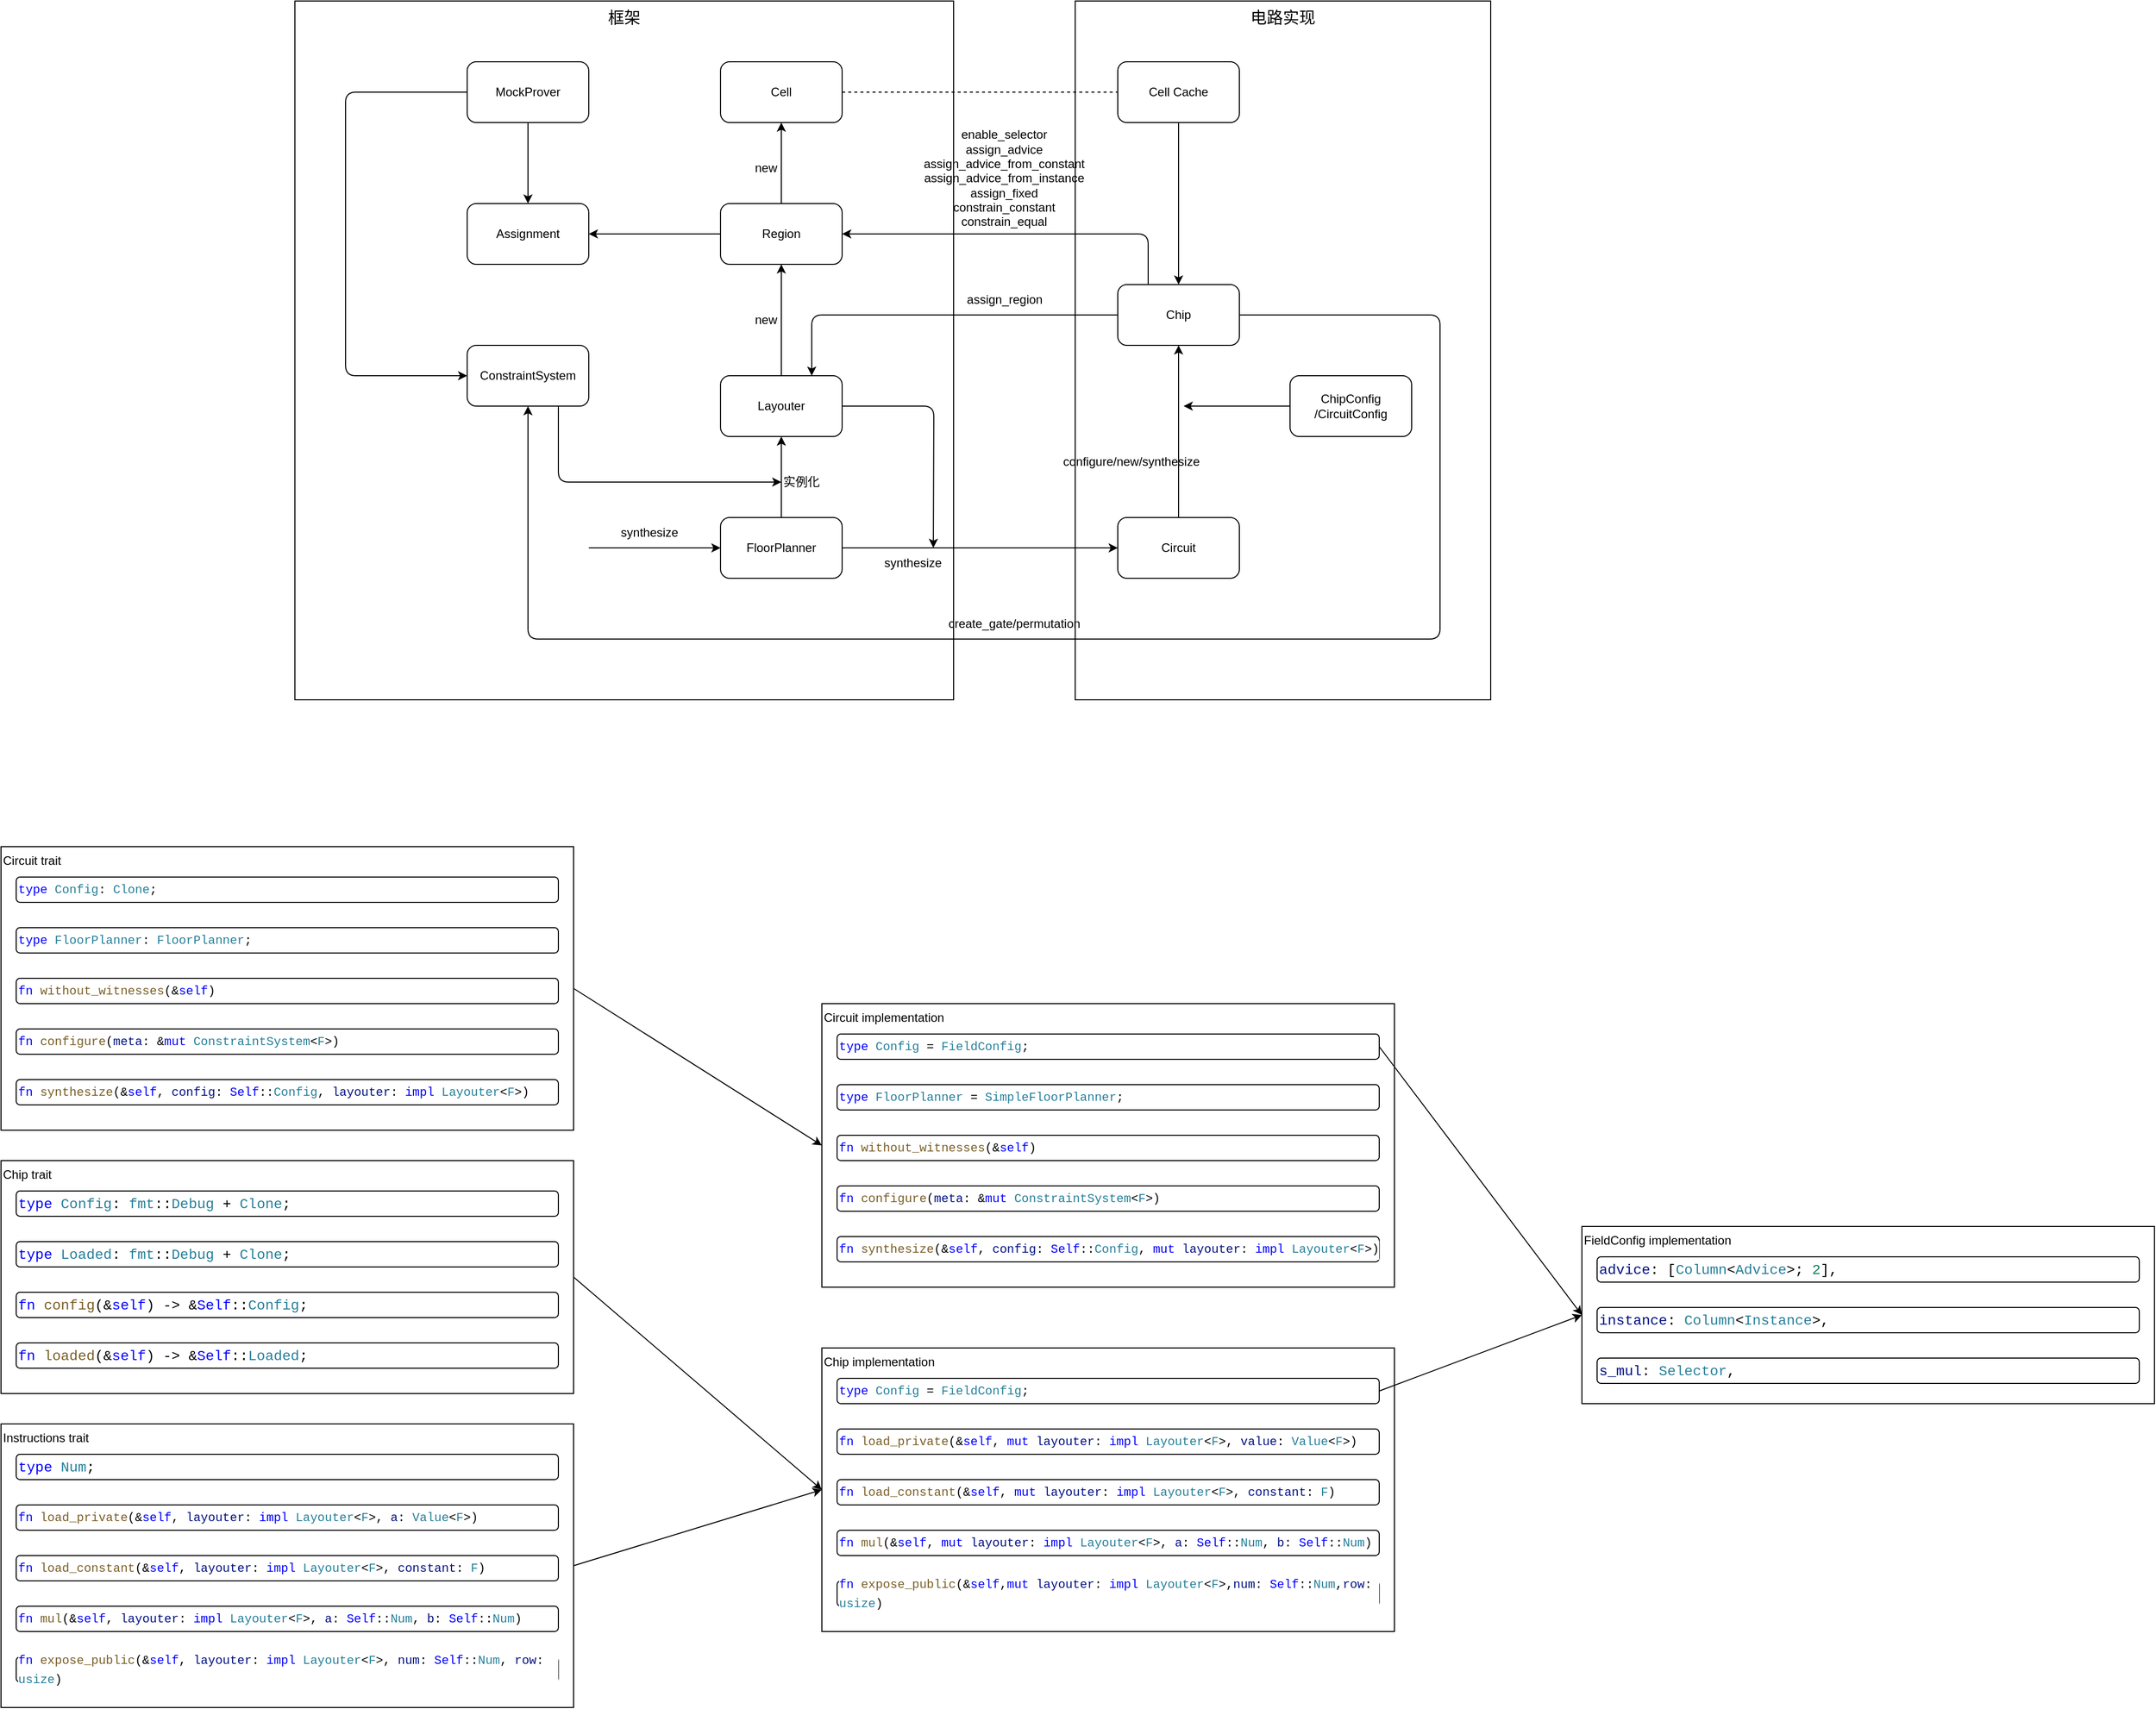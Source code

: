 <mxfile>
    <diagram id="MIAt3X2V9-VPT6RAUHI4" name="Page-1">
        <mxGraphModel dx="1929" dy="351" grid="1" gridSize="10" guides="1" tooltips="1" connect="1" arrows="1" fold="1" page="1" pageScale="1" pageWidth="850" pageHeight="1100" math="0" shadow="0">
            <root>
                <mxCell id="0"/>
                <mxCell id="1" parent="0"/>
                <mxCell id="58" value="&lt;font style=&quot;font-size: 16px;&quot;&gt;电路实现&lt;/font&gt;" style="rounded=0;whiteSpace=wrap;html=1;verticalAlign=top;" parent="1" vertex="1">
                    <mxGeometry x="590" y="205" width="410" height="690" as="geometry"/>
                </mxCell>
                <mxCell id="57" value="&lt;font style=&quot;font-size: 16px;&quot;&gt;框架&lt;/font&gt;" style="rounded=0;whiteSpace=wrap;html=1;verticalAlign=top;" parent="1" vertex="1">
                    <mxGeometry x="-180" y="205" width="650" height="690" as="geometry"/>
                </mxCell>
                <mxCell id="17" value="" style="edgeStyle=none;html=1;" parent="1" source="15" target="16" edge="1">
                    <mxGeometry relative="1" as="geometry"/>
                </mxCell>
                <mxCell id="19" value="" style="edgeStyle=orthogonalEdgeStyle;html=1;entryX=0;entryY=0.5;entryDx=0;entryDy=0;" parent="1" source="15" target="18" edge="1">
                    <mxGeometry relative="1" as="geometry">
                        <Array as="points">
                            <mxPoint x="-130" y="295"/>
                            <mxPoint x="-130" y="575"/>
                        </Array>
                    </mxGeometry>
                </mxCell>
                <mxCell id="15" value="MockProver" style="rounded=1;whiteSpace=wrap;html=1;" parent="1" vertex="1">
                    <mxGeometry x="-10" y="265" width="120" height="60" as="geometry"/>
                </mxCell>
                <mxCell id="21" value="" style="html=1;exitX=0;exitY=0.5;exitDx=0;exitDy=0;entryX=1;entryY=0.5;entryDx=0;entryDy=0;" parent="1" source="20" target="16" edge="1">
                    <mxGeometry relative="1" as="geometry">
                        <mxPoint x="290" y="285" as="targetPoint"/>
                    </mxGeometry>
                </mxCell>
                <mxCell id="16" value="Assignment" style="whiteSpace=wrap;html=1;rounded=1;" parent="1" vertex="1">
                    <mxGeometry x="-10" y="405" width="120" height="60" as="geometry"/>
                </mxCell>
                <mxCell id="47" value="" style="edgeStyle=orthogonalEdgeStyle;html=1;entryX=0;entryY=0.5;entryDx=0;entryDy=0;exitX=0.75;exitY=1;exitDx=0;exitDy=0;" parent="1" source="18" target="45" edge="1">
                    <mxGeometry relative="1" as="geometry">
                        <Array as="points">
                            <mxPoint x="80" y="680"/>
                        </Array>
                    </mxGeometry>
                </mxCell>
                <mxCell id="18" value="ConstraintSystem" style="whiteSpace=wrap;html=1;rounded=1;" parent="1" vertex="1">
                    <mxGeometry x="-10" y="545" width="120" height="60" as="geometry"/>
                </mxCell>
                <mxCell id="29" value="" style="edgeStyle=none;html=1;" parent="1" source="20" target="28" edge="1">
                    <mxGeometry relative="1" as="geometry"/>
                </mxCell>
                <mxCell id="20" value="Region" style="whiteSpace=wrap;html=1;rounded=1;" parent="1" vertex="1">
                    <mxGeometry x="240" y="405" width="120" height="60" as="geometry"/>
                </mxCell>
                <mxCell id="24" value="" style="edgeStyle=none;html=1;" parent="1" source="22" target="23" edge="1">
                    <mxGeometry relative="1" as="geometry"/>
                </mxCell>
                <mxCell id="42" value="" style="edgeStyle=orthogonalEdgeStyle;html=1;" parent="1" source="22" target="34" edge="1">
                    <mxGeometry relative="1" as="geometry"/>
                </mxCell>
                <mxCell id="22" value="FloorPlanner" style="whiteSpace=wrap;html=1;rounded=1;" parent="1" vertex="1">
                    <mxGeometry x="240" y="715" width="120" height="60" as="geometry"/>
                </mxCell>
                <mxCell id="26" value="" style="edgeStyle=none;html=1;" parent="1" source="23" target="20" edge="1">
                    <mxGeometry relative="1" as="geometry"/>
                </mxCell>
                <mxCell id="51" value="" style="edgeStyle=orthogonalEdgeStyle;html=1;startArrow=none;startFill=0;endArrow=classic;endFill=1;" parent="1" source="23" edge="1">
                    <mxGeometry relative="1" as="geometry">
                        <mxPoint x="450" y="745" as="targetPoint"/>
                    </mxGeometry>
                </mxCell>
                <mxCell id="23" value="Layouter" style="whiteSpace=wrap;html=1;rounded=1;" parent="1" vertex="1">
                    <mxGeometry x="240" y="575" width="120" height="60" as="geometry"/>
                </mxCell>
                <mxCell id="31" value="" style="edgeStyle=none;html=1;startArrow=none;startFill=0;endArrow=none;endFill=0;dashed=1;" parent="1" source="28" target="30" edge="1">
                    <mxGeometry relative="1" as="geometry"/>
                </mxCell>
                <mxCell id="28" value="Cell" style="whiteSpace=wrap;html=1;rounded=1;" parent="1" vertex="1">
                    <mxGeometry x="240" y="265" width="120" height="60" as="geometry"/>
                </mxCell>
                <mxCell id="33" value="" style="edgeStyle=none;html=1;" parent="1" source="30" target="32" edge="1">
                    <mxGeometry relative="1" as="geometry"/>
                </mxCell>
                <mxCell id="30" value="Cell Cache" style="whiteSpace=wrap;html=1;rounded=1;" parent="1" vertex="1">
                    <mxGeometry x="632" y="265" width="120" height="60" as="geometry"/>
                </mxCell>
                <mxCell id="35" value="" style="edgeStyle=none;html=1;entryX=0.5;entryY=1;entryDx=0;entryDy=0;exitX=0.5;exitY=0;exitDx=0;exitDy=0;" parent="1" source="34" target="32" edge="1">
                    <mxGeometry relative="1" as="geometry">
                        <mxPoint x="822" y="655" as="sourcePoint"/>
                        <mxPoint x="752" y="675" as="targetPoint"/>
                    </mxGeometry>
                </mxCell>
                <mxCell id="53" value="" style="edgeStyle=orthogonalEdgeStyle;html=1;startArrow=none;startFill=0;endArrow=classic;endFill=1;entryX=1;entryY=0.5;entryDx=0;entryDy=0;exitX=0.25;exitY=0;exitDx=0;exitDy=0;" parent="1" source="32" target="20" edge="1">
                    <mxGeometry relative="1" as="geometry"/>
                </mxCell>
                <mxCell id="60" value="" style="edgeStyle=orthogonalEdgeStyle;html=1;fontSize=16;startArrow=none;startFill=0;endArrow=classic;endFill=1;entryX=0.5;entryY=1;entryDx=0;entryDy=0;" parent="1" source="32" target="18" edge="1">
                    <mxGeometry relative="1" as="geometry">
                        <Array as="points">
                            <mxPoint x="950" y="515"/>
                            <mxPoint x="950" y="835"/>
                            <mxPoint x="50" y="835"/>
                        </Array>
                    </mxGeometry>
                </mxCell>
                <mxCell id="32" value="Chip" style="whiteSpace=wrap;html=1;rounded=1;" parent="1" vertex="1">
                    <mxGeometry x="632" y="485" width="120" height="60" as="geometry"/>
                </mxCell>
                <mxCell id="34" value="Circuit" style="whiteSpace=wrap;html=1;rounded=1;" parent="1" vertex="1">
                    <mxGeometry x="632" y="715" width="120" height="60" as="geometry"/>
                </mxCell>
                <mxCell id="38" value="" style="html=1;exitX=0;exitY=0.5;exitDx=0;exitDy=0;" parent="1" source="36" edge="1">
                    <mxGeometry relative="1" as="geometry">
                        <mxPoint x="742" y="915" as="sourcePoint"/>
                        <mxPoint x="697" y="605" as="targetPoint"/>
                    </mxGeometry>
                </mxCell>
                <mxCell id="36" value="ChipConfig&lt;br&gt;/CircuitConfig" style="rounded=1;whiteSpace=wrap;html=1;" parent="1" vertex="1">
                    <mxGeometry x="802" y="575" width="120" height="60" as="geometry"/>
                </mxCell>
                <mxCell id="40" value="" style="edgeStyle=none;html=1;entryX=0;entryY=0.5;entryDx=0;entryDy=0;" parent="1" target="22" edge="1">
                    <mxGeometry relative="1" as="geometry">
                        <mxPoint x="110" y="745" as="sourcePoint"/>
                        <mxPoint x="60" y="685" as="targetPoint"/>
                    </mxGeometry>
                </mxCell>
                <mxCell id="41" value="synthesize" style="text;html=1;strokeColor=none;fillColor=none;align=center;verticalAlign=middle;whiteSpace=wrap;rounded=0;" parent="1" vertex="1">
                    <mxGeometry x="140" y="715" width="60" height="30" as="geometry"/>
                </mxCell>
                <mxCell id="44" value="synthesize" style="text;html=1;strokeColor=none;fillColor=none;align=center;verticalAlign=middle;whiteSpace=wrap;rounded=0;" parent="1" vertex="1">
                    <mxGeometry x="400" y="745" width="60" height="30" as="geometry"/>
                </mxCell>
                <mxCell id="45" value="实例化" style="text;html=1;strokeColor=none;fillColor=none;align=center;verticalAlign=middle;whiteSpace=wrap;rounded=0;" parent="1" vertex="1">
                    <mxGeometry x="300" y="665" width="40" height="30" as="geometry"/>
                </mxCell>
                <mxCell id="46" value="new" style="text;html=1;strokeColor=none;fillColor=none;align=center;verticalAlign=middle;whiteSpace=wrap;rounded=0;" parent="1" vertex="1">
                    <mxGeometry x="270" y="505" width="30" height="30" as="geometry"/>
                </mxCell>
                <mxCell id="48" value="new" style="text;html=1;strokeColor=none;fillColor=none;align=center;verticalAlign=middle;whiteSpace=wrap;rounded=0;" parent="1" vertex="1">
                    <mxGeometry x="270" y="355" width="30" height="30" as="geometry"/>
                </mxCell>
                <mxCell id="49" value="configure/new/synthesize" style="text;html=1;strokeColor=none;fillColor=none;align=center;verticalAlign=middle;whiteSpace=wrap;rounded=0;" parent="1" vertex="1">
                    <mxGeometry x="598" y="645" width="95" height="30" as="geometry"/>
                </mxCell>
                <mxCell id="54" value="" style="edgeStyle=orthogonalEdgeStyle;html=1;startArrow=none;startFill=0;endArrow=classic;endFill=1;entryX=0.75;entryY=0;entryDx=0;entryDy=0;exitX=0;exitY=0.5;exitDx=0;exitDy=0;" parent="1" source="32" target="23" edge="1">
                    <mxGeometry relative="1" as="geometry">
                        <mxPoint x="500" y="515" as="sourcePoint"/>
                        <mxPoint x="370" y="445" as="targetPoint"/>
                    </mxGeometry>
                </mxCell>
                <mxCell id="55" value="assign_region" style="text;html=1;strokeColor=none;fillColor=none;align=center;verticalAlign=middle;whiteSpace=wrap;rounded=0;" parent="1" vertex="1">
                    <mxGeometry x="473" y="485" width="95" height="30" as="geometry"/>
                </mxCell>
                <mxCell id="56" value="&lt;div&gt;enable_selector&lt;/div&gt;&lt;div&gt;assign_advice&lt;/div&gt;&lt;div&gt;assign_advice_from_constant&lt;/div&gt;&lt;div&gt;assign_advice_from_instance&lt;/div&gt;&lt;div&gt;assign_fixed&lt;/div&gt;&lt;div&gt;constrain_constant&lt;/div&gt;&lt;div&gt;constrain_equal&lt;/div&gt;" style="text;html=1;strokeColor=none;fillColor=none;align=center;verticalAlign=middle;whiteSpace=wrap;rounded=0;" parent="1" vertex="1">
                    <mxGeometry x="435" y="325" width="170" height="110" as="geometry"/>
                </mxCell>
                <mxCell id="61" value="create_gate/permutation" style="text;html=1;strokeColor=none;fillColor=none;align=center;verticalAlign=middle;whiteSpace=wrap;rounded=0;" parent="1" vertex="1">
                    <mxGeometry x="455" y="805" width="150" height="30" as="geometry"/>
                </mxCell>
                <mxCell id="104" style="edgeStyle=none;html=1;exitX=1;exitY=0.5;exitDx=0;exitDy=0;entryX=0;entryY=0.5;entryDx=0;entryDy=0;fontSize=12;" parent="1" source="62" target="81" edge="1">
                    <mxGeometry relative="1" as="geometry"/>
                </mxCell>
                <mxCell id="62" value="Circuit trait" style="rounded=0;whiteSpace=wrap;html=1;verticalAlign=top;align=left;" parent="1" vertex="1">
                    <mxGeometry x="-470" y="1040" width="565" height="280" as="geometry"/>
                </mxCell>
                <mxCell id="64" value="&lt;div style=&quot;color: rgb(204, 204, 204); background-color: rgb(31, 31, 31); font-family: Consolas, &amp;quot;Courier New&amp;quot;, monospace; line-height: 19px; font-size: 12px;&quot;&gt;&lt;div style=&quot;color: rgb(59, 59, 59); background-color: rgb(255, 255, 255); font-size: 12px; line-height: 19px;&quot;&gt;&lt;div style=&quot;line-height: 19px; font-size: 12px;&quot;&gt;&lt;span style=&quot;color: rgb(0, 0, 255); font-size: 12px;&quot;&gt;fn&lt;/span&gt;&lt;span style=&quot;color: rgb(0, 0, 0); font-size: 12px;&quot;&gt; &lt;/span&gt;&lt;span style=&quot;color: rgb(121, 94, 38); font-size: 12px;&quot;&gt;synthesize&lt;/span&gt;&lt;span style=&quot;color: rgb(0, 0, 0); font-size: 12px;&quot;&gt;(&amp;amp;&lt;/span&gt;&lt;span style=&quot;color: rgb(0, 0, 255); font-size: 12px;&quot;&gt;self&lt;/span&gt;&lt;span style=&quot;color: rgb(0, 0, 0); font-size: 12px;&quot;&gt;, &lt;/span&gt;&lt;span style=&quot;color: rgb(0, 16, 128); font-size: 12px;&quot;&gt;config&lt;/span&gt;&lt;span style=&quot;color: rgb(0, 0, 0); font-size: 12px;&quot;&gt;: &lt;/span&gt;&lt;span style=&quot;color: rgb(0, 0, 255); font-size: 12px;&quot;&gt;Self&lt;/span&gt;&lt;span style=&quot;color: rgb(0, 0, 0); font-size: 12px;&quot;&gt;::&lt;/span&gt;&lt;span style=&quot;color: rgb(38, 127, 153); font-size: 12px;&quot;&gt;Config&lt;/span&gt;&lt;span style=&quot;color: rgb(0, 0, 0); font-size: 12px;&quot;&gt;, &lt;/span&gt;&lt;span style=&quot;color: rgb(0, 16, 128); font-size: 12px;&quot;&gt;layouter&lt;/span&gt;&lt;span style=&quot;color: rgb(0, 0, 0); font-size: 12px;&quot;&gt;: &lt;/span&gt;&lt;span style=&quot;color: rgb(0, 0, 255); font-size: 12px;&quot;&gt;impl&lt;/span&gt;&lt;span style=&quot;color: rgb(0, 0, 0); font-size: 12px;&quot;&gt; &lt;/span&gt;&lt;span style=&quot;color: rgb(38, 127, 153); font-size: 12px;&quot;&gt;Layouter&lt;/span&gt;&lt;span style=&quot;color: rgb(0, 0, 0); font-size: 12px;&quot;&gt;&amp;lt;&lt;/span&gt;&lt;span style=&quot;color: rgb(38, 127, 153); font-size: 12px;&quot;&gt;F&lt;/span&gt;&lt;span style=&quot;color: rgb(0, 0, 0); font-size: 12px;&quot;&gt;&amp;gt;)&lt;/span&gt;&lt;/div&gt;&lt;/div&gt;&lt;/div&gt;" style="rounded=1;whiteSpace=wrap;html=1;align=left;fontSize=12;" parent="1" vertex="1">
                    <mxGeometry x="-455" y="1270" width="535" height="25" as="geometry"/>
                </mxCell>
                <mxCell id="65" value="&lt;div style=&quot;color: rgb(204, 204, 204); background-color: rgb(31, 31, 31); font-family: Consolas, &amp;quot;Courier New&amp;quot;, monospace; line-height: 19px; font-size: 12px;&quot;&gt;&lt;div style=&quot;font-size: 12px; line-height: 19px;&quot;&gt;&lt;div style=&quot;color: rgb(59, 59, 59); background-color: rgb(255, 255, 255); line-height: 19px; font-size: 12px;&quot;&gt;&lt;span style=&quot;color: rgb(0, 0, 255); font-size: 12px;&quot;&gt;fn&lt;/span&gt;&lt;span style=&quot;color: rgb(0, 0, 0); font-size: 12px;&quot;&gt; &lt;/span&gt;&lt;span style=&quot;color: rgb(121, 94, 38); font-size: 12px;&quot;&gt;configure&lt;/span&gt;&lt;span style=&quot;color: rgb(0, 0, 0); font-size: 12px;&quot;&gt;(&lt;/span&gt;&lt;span style=&quot;color: rgb(0, 16, 128); font-size: 12px;&quot;&gt;meta&lt;/span&gt;&lt;span style=&quot;color: rgb(0, 0, 0); font-size: 12px;&quot;&gt;: &amp;amp;&lt;/span&gt;&lt;span style=&quot;color: rgb(0, 0, 255); font-size: 12px;&quot;&gt;mut&lt;/span&gt;&lt;span style=&quot;color: rgb(0, 0, 0); font-size: 12px;&quot;&gt; &lt;/span&gt;&lt;span style=&quot;color: rgb(38, 127, 153); font-size: 12px;&quot;&gt;ConstraintSystem&lt;/span&gt;&lt;span style=&quot;color: rgb(0, 0, 0); font-size: 12px;&quot;&gt;&amp;lt;&lt;/span&gt;&lt;span style=&quot;color: rgb(38, 127, 153); font-size: 12px;&quot;&gt;F&lt;/span&gt;&lt;span style=&quot;color: rgb(0, 0, 0); font-size: 12px;&quot;&gt;&amp;gt;)&lt;/span&gt;&lt;/div&gt;&lt;/div&gt;&lt;/div&gt;" style="rounded=1;whiteSpace=wrap;html=1;align=left;fontSize=12;" parent="1" vertex="1">
                    <mxGeometry x="-455" y="1220" width="535" height="25" as="geometry"/>
                </mxCell>
                <mxCell id="66" value="&lt;div style=&quot;color: rgb(204, 204, 204); background-color: rgb(31, 31, 31); font-family: Consolas, &amp;quot;Courier New&amp;quot;, monospace; line-height: 19px; font-size: 12px;&quot;&gt;&lt;div style=&quot;font-size: 12px; line-height: 19px;&quot;&gt;&lt;div style=&quot;line-height: 19px; font-size: 12px;&quot;&gt;&lt;div style=&quot;color: rgb(59, 59, 59); background-color: rgb(255, 255, 255); line-height: 19px; font-size: 12px;&quot;&gt;&lt;span style=&quot;color: rgb(0, 0, 255); font-size: 12px;&quot;&gt;fn&lt;/span&gt;&lt;span style=&quot;color: rgb(0, 0, 0); font-size: 12px;&quot;&gt; &lt;/span&gt;&lt;span style=&quot;color: rgb(121, 94, 38); font-size: 12px;&quot;&gt;without_witnesses&lt;/span&gt;&lt;span style=&quot;color: rgb(0, 0, 0); font-size: 12px;&quot;&gt;(&amp;amp;&lt;/span&gt;&lt;span style=&quot;color: rgb(0, 0, 255); font-size: 12px;&quot;&gt;self&lt;/span&gt;&lt;span style=&quot;color: rgb(0, 0, 0); font-size: 12px;&quot;&gt;)&lt;/span&gt;&lt;/div&gt;&lt;/div&gt;&lt;/div&gt;&lt;/div&gt;" style="rounded=1;whiteSpace=wrap;html=1;align=left;fontSize=12;" parent="1" vertex="1">
                    <mxGeometry x="-455" y="1170" width="535" height="25" as="geometry"/>
                </mxCell>
                <mxCell id="67" value="&lt;div style=&quot;color: rgb(59, 59, 59); background-color: rgb(255, 255, 255); font-family: Consolas, &amp;quot;Courier New&amp;quot;, monospace; font-size: 12px; line-height: 19px;&quot;&gt;&lt;span style=&quot;color: rgb(0, 0, 255); font-size: 12px;&quot;&gt;type&lt;/span&gt;&lt;span style=&quot;color: rgb(0, 0, 0); font-size: 12px;&quot;&gt; &lt;/span&gt;&lt;span style=&quot;color: rgb(38, 127, 153); font-size: 12px;&quot;&gt;Config&lt;/span&gt;&lt;span style=&quot;color: rgb(0, 0, 0); font-size: 12px;&quot;&gt;: &lt;/span&gt;&lt;span style=&quot;color: rgb(38, 127, 153); font-size: 12px;&quot;&gt;Clone&lt;/span&gt;&lt;span style=&quot;color: rgb(0, 0, 0); font-size: 12px;&quot;&gt;;&lt;/span&gt;&lt;/div&gt;" style="rounded=1;whiteSpace=wrap;html=1;align=left;fontSize=12;" parent="1" vertex="1">
                    <mxGeometry x="-455" y="1070" width="535" height="25" as="geometry"/>
                </mxCell>
                <mxCell id="68" value="&lt;div style=&quot;color: rgb(59, 59, 59); background-color: rgb(255, 255, 255); font-family: Consolas, &amp;quot;Courier New&amp;quot;, monospace; font-size: 12px; line-height: 19px;&quot;&gt;&lt;span style=&quot;color: rgb(0, 0, 255); font-size: 12px;&quot;&gt;type&lt;/span&gt;&lt;span style=&quot;color: rgb(0, 0, 0); font-size: 12px;&quot;&gt; &lt;/span&gt;&lt;span style=&quot;color: rgb(38, 127, 153); font-size: 12px;&quot;&gt;FloorPlanner&lt;/span&gt;&lt;span style=&quot;color: rgb(0, 0, 0); font-size: 12px;&quot;&gt;: &lt;/span&gt;&lt;span style=&quot;color: rgb(38, 127, 153); font-size: 12px;&quot;&gt;FloorPlanner&lt;/span&gt;&lt;span style=&quot;color: rgb(0, 0, 0); font-size: 12px;&quot;&gt;;&lt;/span&gt;&lt;/div&gt;" style="rounded=1;whiteSpace=wrap;html=1;align=left;fontSize=12;" parent="1" vertex="1">
                    <mxGeometry x="-455" y="1120" width="535" height="25" as="geometry"/>
                </mxCell>
                <mxCell id="103" style="edgeStyle=none;html=1;exitX=1;exitY=0.5;exitDx=0;exitDy=0;entryX=0;entryY=0.5;entryDx=0;entryDy=0;fontSize=12;" parent="1" source="69" target="87" edge="1">
                    <mxGeometry relative="1" as="geometry"/>
                </mxCell>
                <mxCell id="69" value="Chip trait" style="rounded=0;whiteSpace=wrap;html=1;verticalAlign=top;align=left;" parent="1" vertex="1">
                    <mxGeometry x="-470" y="1350" width="565" height="230" as="geometry"/>
                </mxCell>
                <mxCell id="71" value="&lt;div style=&quot;color: rgb(204, 204, 204); background-color: rgb(31, 31, 31); font-family: Consolas, &amp;quot;Courier New&amp;quot;, monospace; line-height: 19px;&quot;&gt;&lt;div style=&quot;font-size: 14px; line-height: 19px;&quot;&gt;&lt;div style=&quot;line-height: 19px;&quot;&gt;&lt;div style=&quot;color: rgb(59, 59, 59); background-color: rgb(255, 255, 255); line-height: 19px;&quot;&gt;&lt;span style=&quot;color: #0000ff;&quot;&gt;fn&lt;/span&gt;&lt;span style=&quot;color: #000000;&quot;&gt; &lt;/span&gt;&lt;span style=&quot;color: #795e26;&quot;&gt;loaded&lt;/span&gt;&lt;span style=&quot;color: #000000;&quot;&gt;(&amp;amp;&lt;/span&gt;&lt;span style=&quot;color: #0000ff;&quot;&gt;self&lt;/span&gt;&lt;span style=&quot;color: #000000;&quot;&gt;) -&amp;gt; &amp;amp;&lt;/span&gt;&lt;span style=&quot;color: #0000ff;&quot;&gt;Self&lt;/span&gt;&lt;span style=&quot;color: #000000;&quot;&gt;::&lt;/span&gt;&lt;span style=&quot;color: #267f99;&quot;&gt;Loaded&lt;/span&gt;&lt;span style=&quot;color: #000000;&quot;&gt;;&lt;/span&gt;&lt;/div&gt;&lt;/div&gt;&lt;/div&gt;&lt;/div&gt;" style="rounded=1;whiteSpace=wrap;html=1;align=left;" parent="1" vertex="1">
                    <mxGeometry x="-455" y="1530" width="535" height="25" as="geometry"/>
                </mxCell>
                <mxCell id="72" value="&lt;div style=&quot;color: rgb(204, 204, 204); background-color: rgb(31, 31, 31); font-family: Consolas, &amp;quot;Courier New&amp;quot;, monospace; line-height: 19px;&quot;&gt;&lt;div style=&quot;font-size: 14px; line-height: 19px;&quot;&gt;&lt;div style=&quot;line-height: 19px;&quot;&gt;&lt;div style=&quot;line-height: 19px;&quot;&gt;&lt;div style=&quot;color: rgb(59, 59, 59); background-color: rgb(255, 255, 255); line-height: 19px;&quot;&gt;&lt;span style=&quot;color: #0000ff;&quot;&gt;fn&lt;/span&gt;&lt;span style=&quot;color: #000000;&quot;&gt; &lt;/span&gt;&lt;span style=&quot;color: #795e26;&quot;&gt;config&lt;/span&gt;&lt;span style=&quot;color: #000000;&quot;&gt;(&amp;amp;&lt;/span&gt;&lt;span style=&quot;color: #0000ff;&quot;&gt;self&lt;/span&gt;&lt;span style=&quot;color: #000000;&quot;&gt;) -&amp;gt; &amp;amp;&lt;/span&gt;&lt;span style=&quot;color: #0000ff;&quot;&gt;Self&lt;/span&gt;&lt;span style=&quot;color: #000000;&quot;&gt;::&lt;/span&gt;&lt;span style=&quot;color: #267f99;&quot;&gt;Config&lt;/span&gt;&lt;span style=&quot;color: #000000;&quot;&gt;;&lt;/span&gt;&lt;/div&gt;&lt;/div&gt;&lt;/div&gt;&lt;/div&gt;&lt;/div&gt;" style="rounded=1;whiteSpace=wrap;html=1;align=left;" parent="1" vertex="1">
                    <mxGeometry x="-455" y="1480" width="535" height="25" as="geometry"/>
                </mxCell>
                <mxCell id="73" value="&lt;div style=&quot;color: rgb(204, 204, 204); background-color: rgb(31, 31, 31); font-family: Consolas, &amp;quot;Courier New&amp;quot;, monospace; line-height: 19px;&quot;&gt;&lt;div style=&quot;font-size: 14px; line-height: 19px;&quot;&gt;&lt;div style=&quot;line-height: 19px;&quot;&gt;&lt;div style=&quot;line-height: 19px;&quot;&gt;&lt;div style=&quot;line-height: 19px;&quot;&gt;&lt;div style=&quot;color: rgb(59, 59, 59); background-color: rgb(255, 255, 255); line-height: 19px;&quot;&gt;&lt;span style=&quot;color: #0000ff;&quot;&gt;type&lt;/span&gt;&lt;span style=&quot;color: #000000;&quot;&gt; &lt;/span&gt;&lt;span style=&quot;color: #267f99;&quot;&gt;Config&lt;/span&gt;&lt;span style=&quot;color: #000000;&quot;&gt;: &lt;/span&gt;&lt;span style=&quot;color: #267f99;&quot;&gt;fmt&lt;/span&gt;&lt;span style=&quot;color: #000000;&quot;&gt;::&lt;/span&gt;&lt;span style=&quot;color: #267f99;&quot;&gt;Debug&lt;/span&gt;&lt;span style=&quot;color: #000000;&quot;&gt; + &lt;/span&gt;&lt;span style=&quot;color: #267f99;&quot;&gt;Clone&lt;/span&gt;&lt;span style=&quot;color: #000000;&quot;&gt;;&lt;/span&gt;&lt;/div&gt;&lt;/div&gt;&lt;/div&gt;&lt;/div&gt;&lt;/div&gt;&lt;/div&gt;" style="rounded=1;whiteSpace=wrap;html=1;align=left;" parent="1" vertex="1">
                    <mxGeometry x="-455" y="1380" width="535" height="25" as="geometry"/>
                </mxCell>
                <mxCell id="74" value="&lt;div style=&quot;color: rgb(204, 204, 204); background-color: rgb(31, 31, 31); font-family: Consolas, &amp;quot;Courier New&amp;quot;, monospace; line-height: 19px;&quot;&gt;&lt;div style=&quot;font-size: 14px; line-height: 19px;&quot;&gt;&lt;div style=&quot;line-height: 19px;&quot;&gt;&lt;div style=&quot;line-height: 19px;&quot;&gt;&lt;div style=&quot;line-height: 19px;&quot;&gt;&lt;div style=&quot;color: rgb(59, 59, 59); background-color: rgb(255, 255, 255); line-height: 19px;&quot;&gt;&lt;span style=&quot;color: #0000ff;&quot;&gt;type&lt;/span&gt;&lt;span style=&quot;color: #000000;&quot;&gt; &lt;/span&gt;&lt;span style=&quot;color: #267f99;&quot;&gt;Loaded&lt;/span&gt;&lt;span style=&quot;color: #000000;&quot;&gt;: &lt;/span&gt;&lt;span style=&quot;color: #267f99;&quot;&gt;fmt&lt;/span&gt;&lt;span style=&quot;color: #000000;&quot;&gt;::&lt;/span&gt;&lt;span style=&quot;color: #267f99;&quot;&gt;Debug&lt;/span&gt;&lt;span style=&quot;color: #000000;&quot;&gt; + &lt;/span&gt;&lt;span style=&quot;color: #267f99;&quot;&gt;Clone&lt;/span&gt;&lt;span style=&quot;color: #000000;&quot;&gt;;&lt;/span&gt;&lt;/div&gt;&lt;/div&gt;&lt;/div&gt;&lt;/div&gt;&lt;/div&gt;&lt;/div&gt;" style="rounded=1;whiteSpace=wrap;html=1;align=left;" parent="1" vertex="1">
                    <mxGeometry x="-455" y="1430" width="535" height="25" as="geometry"/>
                </mxCell>
                <mxCell id="102" style="edgeStyle=none;html=1;exitX=1;exitY=0.5;exitDx=0;exitDy=0;entryX=0;entryY=0.5;entryDx=0;entryDy=0;fontSize=12;" parent="1" source="75" target="87" edge="1">
                    <mxGeometry relative="1" as="geometry"/>
                </mxCell>
                <mxCell id="75" value="Instructions trait" style="rounded=0;whiteSpace=wrap;html=1;verticalAlign=top;align=left;" parent="1" vertex="1">
                    <mxGeometry x="-470" y="1610" width="565" height="280" as="geometry"/>
                </mxCell>
                <mxCell id="76" value="&lt;div style=&quot;color: rgb(204, 204, 204); background-color: rgb(31, 31, 31); font-family: Consolas, &amp;quot;Courier New&amp;quot;, monospace; line-height: 19px; font-size: 12px;&quot;&gt;&lt;div style=&quot;color: rgb(59, 59, 59); background-color: rgb(255, 255, 255); font-size: 12px; line-height: 19px;&quot;&gt;&lt;span style=&quot;color: rgb(0, 0, 255); font-size: 12px;&quot;&gt;fn&lt;/span&gt;&lt;span style=&quot;color: rgb(0, 0, 0); font-size: 12px;&quot;&gt; &lt;/span&gt;&lt;span style=&quot;color: rgb(121, 94, 38); font-size: 12px;&quot;&gt;expose_public&lt;/span&gt;&lt;span style=&quot;color: rgb(0, 0, 0); font-size: 12px;&quot;&gt;(&amp;amp;&lt;/span&gt;&lt;span style=&quot;color: rgb(0, 0, 255); font-size: 12px;&quot;&gt;self&lt;/span&gt;&lt;span style=&quot;color: rgb(0, 0, 0); font-size: 12px;&quot;&gt;, &lt;/span&gt;&lt;span style=&quot;color: rgb(0, 16, 128); font-size: 12px;&quot;&gt;layouter&lt;/span&gt;&lt;span style=&quot;color: rgb(0, 0, 0); font-size: 12px;&quot;&gt;: &lt;/span&gt;&lt;span style=&quot;color: rgb(0, 0, 255); font-size: 12px;&quot;&gt;impl&lt;/span&gt;&lt;span style=&quot;color: rgb(0, 0, 0); font-size: 12px;&quot;&gt; &lt;/span&gt;&lt;span style=&quot;color: rgb(38, 127, 153); font-size: 12px;&quot;&gt;Layouter&lt;/span&gt;&lt;span style=&quot;color: rgb(0, 0, 0); font-size: 12px;&quot;&gt;&amp;lt;&lt;/span&gt;&lt;span style=&quot;color: rgb(38, 127, 153); font-size: 12px;&quot;&gt;F&lt;/span&gt;&lt;span style=&quot;color: rgb(0, 0, 0); font-size: 12px;&quot;&gt;&amp;gt;, &lt;/span&gt;&lt;span style=&quot;color: rgb(0, 16, 128); font-size: 12px;&quot;&gt;num&lt;/span&gt;&lt;span style=&quot;color: rgb(0, 0, 0); font-size: 12px;&quot;&gt;: &lt;/span&gt;&lt;span style=&quot;color: rgb(0, 0, 255); font-size: 12px;&quot;&gt;Self&lt;/span&gt;&lt;span style=&quot;color: rgb(0, 0, 0); font-size: 12px;&quot;&gt;::&lt;/span&gt;&lt;span style=&quot;color: rgb(38, 127, 153); font-size: 12px;&quot;&gt;Num&lt;/span&gt;&lt;span style=&quot;color: rgb(0, 0, 0); font-size: 12px;&quot;&gt;, &lt;/span&gt;&lt;span style=&quot;color: rgb(0, 16, 128); font-size: 12px;&quot;&gt;row&lt;/span&gt;&lt;span style=&quot;color: rgb(0, 0, 0); font-size: 12px;&quot;&gt;: &lt;/span&gt;&lt;span style=&quot;color: rgb(38, 127, 153); font-size: 12px;&quot;&gt;usize&lt;/span&gt;&lt;span style=&quot;color: rgb(0, 0, 0); font-size: 12px;&quot;&gt;)&lt;/span&gt;&lt;/div&gt;&lt;/div&gt;" style="rounded=1;whiteSpace=wrap;html=1;align=left;fontSize=12;" parent="1" vertex="1">
                    <mxGeometry x="-455" y="1840" width="535" height="25" as="geometry"/>
                </mxCell>
                <mxCell id="77" value="&lt;div style=&quot;color: rgb(204, 204, 204); background-color: rgb(31, 31, 31); font-family: Consolas, &amp;quot;Courier New&amp;quot;, monospace; line-height: 19px; font-size: 12px;&quot;&gt;&lt;div style=&quot;font-size: 12px; line-height: 19px;&quot;&gt;&lt;div style=&quot;color: rgb(59, 59, 59); background-color: rgb(255, 255, 255); line-height: 19px; font-size: 12px;&quot;&gt;&lt;span style=&quot;color: rgb(0, 0, 255); font-size: 12px;&quot;&gt;fn&lt;/span&gt;&lt;span style=&quot;color: rgb(0, 0, 0); font-size: 12px;&quot;&gt; &lt;/span&gt;&lt;span style=&quot;color: rgb(121, 94, 38); font-size: 12px;&quot;&gt;mul&lt;/span&gt;&lt;span style=&quot;color: rgb(0, 0, 0); font-size: 12px;&quot;&gt;(&amp;amp;&lt;/span&gt;&lt;span style=&quot;color: rgb(0, 0, 255); font-size: 12px;&quot;&gt;self&lt;/span&gt;&lt;span style=&quot;color: rgb(0, 0, 0); font-size: 12px;&quot;&gt;, &lt;/span&gt;&lt;span style=&quot;color: rgb(0, 16, 128); font-size: 12px;&quot;&gt;layouter&lt;/span&gt;&lt;span style=&quot;color: rgb(0, 0, 0); font-size: 12px;&quot;&gt;: &lt;/span&gt;&lt;span style=&quot;color: rgb(0, 0, 255); font-size: 12px;&quot;&gt;impl&lt;/span&gt;&lt;span style=&quot;color: rgb(0, 0, 0); font-size: 12px;&quot;&gt; &lt;/span&gt;&lt;span style=&quot;color: rgb(38, 127, 153); font-size: 12px;&quot;&gt;Layouter&lt;/span&gt;&lt;span style=&quot;color: rgb(0, 0, 0); font-size: 12px;&quot;&gt;&amp;lt;&lt;/span&gt;&lt;span style=&quot;color: rgb(38, 127, 153); font-size: 12px;&quot;&gt;F&lt;/span&gt;&lt;span style=&quot;color: rgb(0, 0, 0); font-size: 12px;&quot;&gt;&amp;gt;, &lt;/span&gt;&lt;span style=&quot;color: rgb(0, 16, 128); font-size: 12px;&quot;&gt;a&lt;/span&gt;&lt;span style=&quot;color: rgb(0, 0, 0); font-size: 12px;&quot;&gt;: &lt;/span&gt;&lt;span style=&quot;color: rgb(0, 0, 255); font-size: 12px;&quot;&gt;Self&lt;/span&gt;&lt;span style=&quot;color: rgb(0, 0, 0); font-size: 12px;&quot;&gt;::&lt;/span&gt;&lt;span style=&quot;color: rgb(38, 127, 153); font-size: 12px;&quot;&gt;Num&lt;/span&gt;&lt;span style=&quot;color: rgb(0, 0, 0); font-size: 12px;&quot;&gt;, &lt;/span&gt;&lt;span style=&quot;color: rgb(0, 16, 128); font-size: 12px;&quot;&gt;b&lt;/span&gt;&lt;span style=&quot;color: rgb(0, 0, 0); font-size: 12px;&quot;&gt;: &lt;/span&gt;&lt;span style=&quot;color: rgb(0, 0, 255); font-size: 12px;&quot;&gt;Self&lt;/span&gt;&lt;span style=&quot;color: rgb(0, 0, 0); font-size: 12px;&quot;&gt;::&lt;/span&gt;&lt;span style=&quot;color: rgb(38, 127, 153); font-size: 12px;&quot;&gt;Num&lt;/span&gt;&lt;span style=&quot;color: rgb(0, 0, 0); font-size: 12px;&quot;&gt;)&lt;/span&gt;&lt;/div&gt;&lt;/div&gt;&lt;/div&gt;" style="rounded=1;whiteSpace=wrap;html=1;align=left;fontSize=12;" parent="1" vertex="1">
                    <mxGeometry x="-455" y="1790" width="535" height="25" as="geometry"/>
                </mxCell>
                <mxCell id="78" value="&lt;div style=&quot;color: rgb(204, 204, 204); background-color: rgb(31, 31, 31); font-family: Consolas, &amp;quot;Courier New&amp;quot;, monospace; line-height: 19px; font-size: 12px;&quot;&gt;&lt;div style=&quot;font-size: 12px; line-height: 19px;&quot;&gt;&lt;div style=&quot;line-height: 19px; font-size: 12px;&quot;&gt;&lt;div style=&quot;color: rgb(59, 59, 59); background-color: rgb(255, 255, 255); line-height: 19px; font-size: 12px;&quot;&gt;&lt;span style=&quot;color: rgb(0, 0, 255); font-size: 12px;&quot;&gt;fn&lt;/span&gt;&lt;span style=&quot;color: rgb(0, 0, 0); font-size: 12px;&quot;&gt; &lt;/span&gt;&lt;span style=&quot;color: rgb(121, 94, 38); font-size: 12px;&quot;&gt;load_constant&lt;/span&gt;&lt;span style=&quot;color: rgb(0, 0, 0); font-size: 12px;&quot;&gt;(&amp;amp;&lt;/span&gt;&lt;span style=&quot;color: rgb(0, 0, 255); font-size: 12px;&quot;&gt;self&lt;/span&gt;&lt;span style=&quot;color: rgb(0, 0, 0); font-size: 12px;&quot;&gt;, &lt;/span&gt;&lt;span style=&quot;color: rgb(0, 16, 128); font-size: 12px;&quot;&gt;layouter&lt;/span&gt;&lt;span style=&quot;color: rgb(0, 0, 0); font-size: 12px;&quot;&gt;: &lt;/span&gt;&lt;span style=&quot;color: rgb(0, 0, 255); font-size: 12px;&quot;&gt;impl&lt;/span&gt;&lt;span style=&quot;color: rgb(0, 0, 0); font-size: 12px;&quot;&gt; &lt;/span&gt;&lt;span style=&quot;color: rgb(38, 127, 153); font-size: 12px;&quot;&gt;Layouter&lt;/span&gt;&lt;span style=&quot;color: rgb(0, 0, 0); font-size: 12px;&quot;&gt;&amp;lt;&lt;/span&gt;&lt;span style=&quot;color: rgb(38, 127, 153); font-size: 12px;&quot;&gt;F&lt;/span&gt;&lt;span style=&quot;color: rgb(0, 0, 0); font-size: 12px;&quot;&gt;&amp;gt;, &lt;/span&gt;&lt;span style=&quot;color: rgb(0, 16, 128); font-size: 12px;&quot;&gt;constant&lt;/span&gt;&lt;span style=&quot;color: rgb(0, 0, 0); font-size: 12px;&quot;&gt;: &lt;/span&gt;&lt;span style=&quot;color: rgb(38, 127, 153); font-size: 12px;&quot;&gt;F&lt;/span&gt;&lt;span style=&quot;color: rgb(0, 0, 0); font-size: 12px;&quot;&gt;)&lt;/span&gt;&lt;/div&gt;&lt;/div&gt;&lt;/div&gt;&lt;/div&gt;" style="rounded=1;whiteSpace=wrap;html=1;align=left;fontSize=12;" parent="1" vertex="1">
                    <mxGeometry x="-455" y="1740" width="535" height="25" as="geometry"/>
                </mxCell>
                <mxCell id="79" value="&lt;div style=&quot;color: rgb(204, 204, 204); background-color: rgb(31, 31, 31); font-family: Consolas, &amp;quot;Courier New&amp;quot;, monospace; line-height: 19px;&quot;&gt;&lt;div style=&quot;font-size: 14px; line-height: 19px;&quot;&gt;&lt;div style=&quot;line-height: 19px;&quot;&gt;&lt;div style=&quot;line-height: 19px;&quot;&gt;&lt;div style=&quot;line-height: 19px;&quot;&gt;&lt;div style=&quot;color: rgb(59, 59, 59); background-color: rgb(255, 255, 255); line-height: 19px;&quot;&gt;&lt;span style=&quot;color: #0000ff;&quot;&gt;type&lt;/span&gt;&lt;span style=&quot;color: #000000;&quot;&gt; &lt;/span&gt;&lt;span style=&quot;color: #267f99;&quot;&gt;Num&lt;/span&gt;&lt;span style=&quot;color: #000000;&quot;&gt;;&lt;/span&gt;&lt;/div&gt;&lt;/div&gt;&lt;/div&gt;&lt;/div&gt;&lt;/div&gt;&lt;/div&gt;" style="rounded=1;whiteSpace=wrap;html=1;align=left;" parent="1" vertex="1">
                    <mxGeometry x="-455" y="1640" width="535" height="25" as="geometry"/>
                </mxCell>
                <mxCell id="80" value="&lt;div style=&quot;color: rgb(204, 204, 204); background-color: rgb(31, 31, 31); font-family: Consolas, &amp;quot;Courier New&amp;quot;, monospace; line-height: 19px; font-size: 12px;&quot;&gt;&lt;div style=&quot;font-size: 12px; line-height: 19px;&quot;&gt;&lt;div style=&quot;line-height: 19px; font-size: 12px;&quot;&gt;&lt;div style=&quot;line-height: 19px; font-size: 12px;&quot;&gt;&lt;div style=&quot;color: rgb(59, 59, 59); background-color: rgb(255, 255, 255); line-height: 19px; font-size: 12px;&quot;&gt;&lt;span style=&quot;color: rgb(0, 0, 255); font-size: 12px;&quot;&gt;fn&lt;/span&gt;&lt;span style=&quot;color: rgb(0, 0, 0); font-size: 12px;&quot;&gt; &lt;/span&gt;&lt;span style=&quot;color: rgb(121, 94, 38); font-size: 12px;&quot;&gt;load_private&lt;/span&gt;&lt;span style=&quot;color: rgb(0, 0, 0); font-size: 12px;&quot;&gt;(&amp;amp;&lt;/span&gt;&lt;span style=&quot;color: rgb(0, 0, 255); font-size: 12px;&quot;&gt;self&lt;/span&gt;&lt;span style=&quot;color: rgb(0, 0, 0); font-size: 12px;&quot;&gt;, &lt;/span&gt;&lt;span style=&quot;color: rgb(0, 16, 128); font-size: 12px;&quot;&gt;layouter&lt;/span&gt;&lt;span style=&quot;color: rgb(0, 0, 0); font-size: 12px;&quot;&gt;: &lt;/span&gt;&lt;span style=&quot;color: rgb(0, 0, 255); font-size: 12px;&quot;&gt;impl&lt;/span&gt;&lt;span style=&quot;color: rgb(0, 0, 0); font-size: 12px;&quot;&gt; &lt;/span&gt;&lt;span style=&quot;color: rgb(38, 127, 153); font-size: 12px;&quot;&gt;Layouter&lt;/span&gt;&lt;span style=&quot;color: rgb(0, 0, 0); font-size: 12px;&quot;&gt;&amp;lt;&lt;/span&gt;&lt;span style=&quot;color: rgb(38, 127, 153); font-size: 12px;&quot;&gt;F&lt;/span&gt;&lt;span style=&quot;color: rgb(0, 0, 0); font-size: 12px;&quot;&gt;&amp;gt;, &lt;/span&gt;&lt;span style=&quot;color: rgb(0, 16, 128); font-size: 12px;&quot;&gt;a&lt;/span&gt;&lt;span style=&quot;color: rgb(0, 0, 0); font-size: 12px;&quot;&gt;: &lt;/span&gt;&lt;span style=&quot;color: rgb(38, 127, 153); font-size: 12px;&quot;&gt;Value&lt;/span&gt;&lt;span style=&quot;color: rgb(0, 0, 0); font-size: 12px;&quot;&gt;&amp;lt;&lt;/span&gt;&lt;span style=&quot;color: rgb(38, 127, 153); font-size: 12px;&quot;&gt;F&lt;/span&gt;&lt;span style=&quot;color: rgb(0, 0, 0); font-size: 12px;&quot;&gt;&amp;gt;)&lt;/span&gt;&lt;/div&gt;&lt;/div&gt;&lt;/div&gt;&lt;/div&gt;&lt;/div&gt;" style="rounded=1;whiteSpace=wrap;html=1;align=left;fontSize=12;" parent="1" vertex="1">
                    <mxGeometry x="-455" y="1690" width="535" height="25" as="geometry"/>
                </mxCell>
                <mxCell id="81" value="Circuit implementation" style="rounded=0;whiteSpace=wrap;html=1;verticalAlign=top;align=left;" parent="1" vertex="1">
                    <mxGeometry x="340" y="1195" width="565" height="280" as="geometry"/>
                </mxCell>
                <mxCell id="82" value="&lt;div style=&quot;color: rgb(204, 204, 204); background-color: rgb(31, 31, 31); font-family: Consolas, &amp;quot;Courier New&amp;quot;, monospace; line-height: 19px; font-size: 12px;&quot;&gt;&lt;div style=&quot;color: rgb(59, 59, 59); background-color: rgb(255, 255, 255); font-size: 12px; line-height: 19px;&quot;&gt;&lt;div style=&quot;line-height: 19px; font-size: 12px;&quot;&gt;&lt;div style=&quot;font-size: 12px; line-height: 19px;&quot;&gt;&lt;span style=&quot;color: rgb(0, 0, 255); font-size: 12px;&quot;&gt;fn&lt;/span&gt;&lt;span style=&quot;color: rgb(0, 0, 0); font-size: 12px;&quot;&gt; &lt;/span&gt;&lt;span style=&quot;color: rgb(121, 94, 38); font-size: 12px;&quot;&gt;synthesize&lt;/span&gt;&lt;span style=&quot;color: rgb(0, 0, 0); font-size: 12px;&quot;&gt;(&amp;amp;&lt;/span&gt;&lt;span style=&quot;color: rgb(0, 0, 255); font-size: 12px;&quot;&gt;self&lt;/span&gt;&lt;span style=&quot;color: rgb(0, 0, 0); font-size: 12px;&quot;&gt;, &lt;/span&gt;&lt;span style=&quot;color: rgb(0, 16, 128); font-size: 12px;&quot;&gt;config&lt;/span&gt;&lt;span style=&quot;color: rgb(0, 0, 0); font-size: 12px;&quot;&gt;: &lt;/span&gt;&lt;span style=&quot;color: rgb(0, 0, 255); font-size: 12px;&quot;&gt;Self&lt;/span&gt;&lt;span style=&quot;color: rgb(0, 0, 0); font-size: 12px;&quot;&gt;::&lt;/span&gt;&lt;span style=&quot;color: rgb(38, 127, 153); font-size: 12px;&quot;&gt;Config&lt;/span&gt;&lt;span style=&quot;color: rgb(0, 0, 0); font-size: 12px;&quot;&gt;, &lt;/span&gt;&lt;span style=&quot;color: rgb(0, 0, 255); font-size: 12px;&quot;&gt;mut&lt;/span&gt;&lt;span style=&quot;color: rgb(0, 0, 0); font-size: 12px;&quot;&gt; &lt;/span&gt;&lt;span style=&quot;color: rgb(0, 16, 128); font-size: 12px;&quot;&gt;layouter&lt;/span&gt;&lt;span style=&quot;color: rgb(0, 0, 0); font-size: 12px;&quot;&gt;: &lt;/span&gt;&lt;span style=&quot;color: rgb(0, 0, 255); font-size: 12px;&quot;&gt;impl&lt;/span&gt;&lt;span style=&quot;color: rgb(0, 0, 0); font-size: 12px;&quot;&gt; &lt;/span&gt;&lt;span style=&quot;color: rgb(38, 127, 153); font-size: 12px;&quot;&gt;Layouter&lt;/span&gt;&lt;span style=&quot;color: rgb(0, 0, 0); font-size: 12px;&quot;&gt;&amp;lt;&lt;/span&gt;&lt;span style=&quot;color: rgb(38, 127, 153); font-size: 12px;&quot;&gt;F&lt;/span&gt;&lt;span style=&quot;color: rgb(0, 0, 0); font-size: 12px;&quot;&gt;&amp;gt;)&lt;/span&gt;&lt;/div&gt;&lt;/div&gt;&lt;/div&gt;&lt;/div&gt;" style="rounded=1;whiteSpace=wrap;html=1;align=left;fontSize=12;" parent="1" vertex="1">
                    <mxGeometry x="355" y="1425" width="535" height="25" as="geometry"/>
                </mxCell>
                <mxCell id="83" value="&lt;div style=&quot;color: rgb(204, 204, 204); background-color: rgb(31, 31, 31); font-family: Consolas, &amp;quot;Courier New&amp;quot;, monospace; line-height: 19px; font-size: 12px;&quot;&gt;&lt;div style=&quot;font-size: 12px; line-height: 19px;&quot;&gt;&lt;div style=&quot;color: rgb(59, 59, 59); background-color: rgb(255, 255, 255); line-height: 19px; font-size: 12px;&quot;&gt;&lt;div style=&quot;font-size: 12px; line-height: 19px;&quot;&gt;&lt;span style=&quot;color: rgb(0, 0, 255); font-size: 12px;&quot;&gt;fn&lt;/span&gt;&lt;span style=&quot;color: rgb(0, 0, 0); font-size: 12px;&quot;&gt; &lt;/span&gt;&lt;span style=&quot;color: rgb(121, 94, 38); font-size: 12px;&quot;&gt;configure&lt;/span&gt;&lt;span style=&quot;color: rgb(0, 0, 0); font-size: 12px;&quot;&gt;(&lt;/span&gt;&lt;span style=&quot;color: rgb(0, 16, 128); font-size: 12px;&quot;&gt;meta&lt;/span&gt;&lt;span style=&quot;color: rgb(0, 0, 0); font-size: 12px;&quot;&gt;: &amp;amp;&lt;/span&gt;&lt;span style=&quot;color: rgb(0, 0, 255); font-size: 12px;&quot;&gt;mut&lt;/span&gt;&lt;span style=&quot;color: rgb(0, 0, 0); font-size: 12px;&quot;&gt; &lt;/span&gt;&lt;span style=&quot;color: rgb(38, 127, 153); font-size: 12px;&quot;&gt;ConstraintSystem&lt;/span&gt;&lt;span style=&quot;color: rgb(0, 0, 0); font-size: 12px;&quot;&gt;&amp;lt;&lt;/span&gt;&lt;span style=&quot;color: rgb(38, 127, 153); font-size: 12px;&quot;&gt;F&lt;/span&gt;&lt;span style=&quot;color: rgb(0, 0, 0); font-size: 12px;&quot;&gt;&amp;gt;)&lt;/span&gt;&lt;/div&gt;&lt;/div&gt;&lt;/div&gt;&lt;/div&gt;" style="rounded=1;whiteSpace=wrap;html=1;align=left;fontSize=12;" parent="1" vertex="1">
                    <mxGeometry x="355" y="1375" width="535" height="25" as="geometry"/>
                </mxCell>
                <mxCell id="84" value="&lt;div style=&quot;color: rgb(204, 204, 204); background-color: rgb(31, 31, 31); font-family: Consolas, &amp;quot;Courier New&amp;quot;, monospace; line-height: 19px; font-size: 12px;&quot;&gt;&lt;div style=&quot;font-size: 12px; line-height: 19px;&quot;&gt;&lt;div style=&quot;line-height: 19px; font-size: 12px;&quot;&gt;&lt;div style=&quot;color: rgb(59, 59, 59); background-color: rgb(255, 255, 255); line-height: 19px; font-size: 12px;&quot;&gt;&lt;div style=&quot;font-size: 12px; line-height: 19px;&quot;&gt;&lt;span style=&quot;color: rgb(0, 0, 255); font-size: 12px;&quot;&gt;fn&lt;/span&gt;&lt;span style=&quot;color: rgb(0, 0, 0); font-size: 12px;&quot;&gt; &lt;/span&gt;&lt;span style=&quot;color: rgb(121, 94, 38); font-size: 12px;&quot;&gt;without_witnesses&lt;/span&gt;&lt;span style=&quot;color: rgb(0, 0, 0); font-size: 12px;&quot;&gt;(&amp;amp;&lt;/span&gt;&lt;span style=&quot;color: rgb(0, 0, 255); font-size: 12px;&quot;&gt;self&lt;/span&gt;&lt;span style=&quot;color: rgb(0, 0, 0); font-size: 12px;&quot;&gt;)&lt;/span&gt;&lt;/div&gt;&lt;/div&gt;&lt;/div&gt;&lt;/div&gt;&lt;/div&gt;" style="rounded=1;whiteSpace=wrap;html=1;align=left;fontSize=12;" parent="1" vertex="1">
                    <mxGeometry x="355" y="1325" width="535" height="25" as="geometry"/>
                </mxCell>
                <mxCell id="100" style="edgeStyle=none;html=1;exitX=1;exitY=0.5;exitDx=0;exitDy=0;fontSize=12;entryX=0;entryY=0.5;entryDx=0;entryDy=0;" parent="1" source="85" target="93" edge="1">
                    <mxGeometry relative="1" as="geometry">
                        <mxPoint x="1090" y="1500" as="targetPoint"/>
                    </mxGeometry>
                </mxCell>
                <mxCell id="85" value="&lt;div style=&quot;color: rgb(59, 59, 59); background-color: rgb(255, 255, 255); font-family: Consolas, &amp;quot;Courier New&amp;quot;, monospace; font-size: 12px; line-height: 19px;&quot;&gt;&lt;div style=&quot;font-size: 12px; line-height: 19px;&quot;&gt;&lt;span style=&quot;color: rgb(0, 0, 255); font-size: 12px;&quot;&gt;type&lt;/span&gt;&lt;span style=&quot;color: rgb(0, 0, 0); font-size: 12px;&quot;&gt; &lt;/span&gt;&lt;span style=&quot;color: rgb(38, 127, 153); font-size: 12px;&quot;&gt;Config&lt;/span&gt;&lt;span style=&quot;color: rgb(0, 0, 0); font-size: 12px;&quot;&gt; = &lt;/span&gt;&lt;span style=&quot;color: rgb(38, 127, 153); font-size: 12px;&quot;&gt;FieldConfig&lt;/span&gt;&lt;span style=&quot;color: rgb(0, 0, 0); font-size: 12px;&quot;&gt;;&lt;/span&gt;&lt;/div&gt;&lt;/div&gt;" style="rounded=1;whiteSpace=wrap;html=1;align=left;fontSize=12;" parent="1" vertex="1">
                    <mxGeometry x="355" y="1225" width="535" height="25" as="geometry"/>
                </mxCell>
                <mxCell id="86" value="&lt;div style=&quot;color: rgb(59, 59, 59); background-color: rgb(255, 255, 255); font-family: Consolas, &amp;quot;Courier New&amp;quot;, monospace; font-size: 12px; line-height: 19px;&quot;&gt;&lt;div style=&quot;font-size: 12px; line-height: 19px;&quot;&gt;&lt;span style=&quot;color: rgb(0, 0, 255); font-size: 12px;&quot;&gt;type&lt;/span&gt;&lt;span style=&quot;color: rgb(0, 0, 0); font-size: 12px;&quot;&gt; &lt;/span&gt;&lt;span style=&quot;color: rgb(38, 127, 153); font-size: 12px;&quot;&gt;FloorPlanner&lt;/span&gt;&lt;span style=&quot;color: rgb(0, 0, 0); font-size: 12px;&quot;&gt; = &lt;/span&gt;&lt;span style=&quot;color: rgb(38, 127, 153); font-size: 12px;&quot;&gt;SimpleFloorPlanner&lt;/span&gt;&lt;span style=&quot;color: rgb(0, 0, 0); font-size: 12px;&quot;&gt;;&lt;/span&gt;&lt;/div&gt;&lt;/div&gt;" style="rounded=1;whiteSpace=wrap;html=1;align=left;fontSize=12;" parent="1" vertex="1">
                    <mxGeometry x="355" y="1275" width="535" height="25" as="geometry"/>
                </mxCell>
                <mxCell id="87" value="Chip implementation" style="rounded=0;whiteSpace=wrap;html=1;verticalAlign=top;align=left;" parent="1" vertex="1">
                    <mxGeometry x="340" y="1535" width="565" height="280" as="geometry"/>
                </mxCell>
                <mxCell id="88" value="&lt;div style=&quot;color: rgb(204, 204, 204); background-color: rgb(31, 31, 31); font-family: Consolas, &amp;quot;Courier New&amp;quot;, monospace; line-height: 19px; font-size: 12px;&quot;&gt;&lt;div style=&quot;color: rgb(59, 59, 59); background-color: rgb(255, 255, 255); font-size: 12px; line-height: 19px;&quot;&gt;&lt;div style=&quot;line-height: 19px; font-size: 12px;&quot;&gt;&lt;div style=&quot;font-size: 12px; line-height: 19px;&quot;&gt;&lt;span style=&quot;color: rgb(0, 0, 255); font-size: 12px;&quot;&gt;fn&lt;/span&gt;&lt;span style=&quot;color: rgb(0, 0, 0); font-size: 12px;&quot;&gt; &lt;/span&gt;&lt;span style=&quot;color: rgb(121, 94, 38); font-size: 12px;&quot;&gt;expose_public&lt;/span&gt;&lt;span style=&quot;color: rgb(0, 0, 0); font-size: 12px;&quot;&gt;(&amp;amp;&lt;/span&gt;&lt;span style=&quot;color: rgb(0, 0, 255); font-size: 12px;&quot;&gt;self&lt;/span&gt;&lt;span style=&quot;color: rgb(0, 0, 0); font-size: 12px;&quot;&gt;,&lt;/span&gt;&lt;span style=&quot;color: rgb(0, 0, 255); font-size: 12px;&quot;&gt;mut&lt;/span&gt;&lt;span style=&quot;color: rgb(0, 0, 0); font-size: 12px;&quot;&gt; &lt;/span&gt;&lt;span style=&quot;color: rgb(0, 16, 128); font-size: 12px;&quot;&gt;layouter&lt;/span&gt;&lt;span style=&quot;color: rgb(0, 0, 0); font-size: 12px;&quot;&gt;: &lt;/span&gt;&lt;span style=&quot;color: rgb(0, 0, 255); font-size: 12px;&quot;&gt;impl&lt;/span&gt;&lt;span style=&quot;color: rgb(0, 0, 0); font-size: 12px;&quot;&gt; &lt;/span&gt;&lt;span style=&quot;color: rgb(38, 127, 153); font-size: 12px;&quot;&gt;Layouter&lt;/span&gt;&lt;span style=&quot;color: rgb(0, 0, 0); font-size: 12px;&quot;&gt;&amp;lt;&lt;/span&gt;&lt;span style=&quot;color: rgb(38, 127, 153); font-size: 12px;&quot;&gt;F&lt;/span&gt;&lt;span style=&quot;color: rgb(0, 0, 0); font-size: 12px;&quot;&gt;&amp;gt;,&lt;/span&gt;&lt;span style=&quot;color: rgb(0, 16, 128); font-size: 12px;&quot;&gt;num&lt;/span&gt;&lt;span style=&quot;color: rgb(0, 0, 0); font-size: 12px;&quot;&gt;: &lt;/span&gt;&lt;span style=&quot;color: rgb(0, 0, 255); font-size: 12px;&quot;&gt;Self&lt;/span&gt;&lt;span style=&quot;color: rgb(0, 0, 0); font-size: 12px;&quot;&gt;::&lt;/span&gt;&lt;span style=&quot;color: rgb(38, 127, 153); font-size: 12px;&quot;&gt;Num&lt;/span&gt;&lt;span style=&quot;color: rgb(0, 0, 0); font-size: 12px;&quot;&gt;,&lt;/span&gt;&lt;span style=&quot;color: rgb(0, 16, 128); font-size: 12px;&quot;&gt;row&lt;/span&gt;&lt;span style=&quot;color: rgb(0, 0, 0); font-size: 12px;&quot;&gt;: &lt;/span&gt;&lt;span style=&quot;color: rgb(38, 127, 153); font-size: 12px;&quot;&gt;usize&lt;/span&gt;&lt;span style=&quot;color: rgb(0, 0, 0); font-size: 12px;&quot;&gt;)&lt;/span&gt;&lt;/div&gt;&lt;/div&gt;&lt;/div&gt;&lt;/div&gt;" style="rounded=1;whiteSpace=wrap;html=1;align=left;fontSize=12;" parent="1" vertex="1">
                    <mxGeometry x="355" y="1765" width="535" height="25" as="geometry"/>
                </mxCell>
                <mxCell id="89" value="&lt;div style=&quot;color: rgb(204, 204, 204); background-color: rgb(31, 31, 31); font-family: Consolas, &amp;quot;Courier New&amp;quot;, monospace; line-height: 19px; font-size: 12px;&quot;&gt;&lt;div style=&quot;font-size: 12px; line-height: 19px;&quot;&gt;&lt;div style=&quot;color: rgb(59, 59, 59); background-color: rgb(255, 255, 255); line-height: 19px; font-size: 12px;&quot;&gt;&lt;div style=&quot;font-size: 12px; line-height: 19px;&quot;&gt;&lt;span style=&quot;color: rgb(0, 0, 255); font-size: 12px;&quot;&gt;fn&lt;/span&gt;&lt;span style=&quot;color: rgb(0, 0, 0); font-size: 12px;&quot;&gt; &lt;/span&gt;&lt;span style=&quot;color: rgb(121, 94, 38); font-size: 12px;&quot;&gt;mul&lt;/span&gt;&lt;span style=&quot;color: rgb(0, 0, 0); font-size: 12px;&quot;&gt;(&amp;amp;&lt;/span&gt;&lt;span style=&quot;color: rgb(0, 0, 255); font-size: 12px;&quot;&gt;self&lt;/span&gt;&lt;span style=&quot;color: rgb(0, 0, 0); font-size: 12px;&quot;&gt;, &lt;/span&gt;&lt;span style=&quot;color: rgb(0, 0, 255); font-size: 12px;&quot;&gt;mut&lt;/span&gt;&lt;span style=&quot;color: rgb(0, 0, 0); font-size: 12px;&quot;&gt; &lt;/span&gt;&lt;span style=&quot;color: rgb(0, 16, 128); font-size: 12px;&quot;&gt;layouter&lt;/span&gt;&lt;span style=&quot;color: rgb(0, 0, 0); font-size: 12px;&quot;&gt;: &lt;/span&gt;&lt;span style=&quot;color: rgb(0, 0, 255); font-size: 12px;&quot;&gt;impl&lt;/span&gt;&lt;span style=&quot;color: rgb(0, 0, 0); font-size: 12px;&quot;&gt; &lt;/span&gt;&lt;span style=&quot;color: rgb(38, 127, 153); font-size: 12px;&quot;&gt;Layouter&lt;/span&gt;&lt;span style=&quot;color: rgb(0, 0, 0); font-size: 12px;&quot;&gt;&amp;lt;&lt;/span&gt;&lt;span style=&quot;color: rgb(38, 127, 153); font-size: 12px;&quot;&gt;F&lt;/span&gt;&lt;span style=&quot;color: rgb(0, 0, 0); font-size: 12px;&quot;&gt;&amp;gt;, &lt;/span&gt;&lt;span style=&quot;color: rgb(0, 16, 128); font-size: 12px;&quot;&gt;a&lt;/span&gt;&lt;span style=&quot;color: rgb(0, 0, 0); font-size: 12px;&quot;&gt;: &lt;/span&gt;&lt;span style=&quot;color: rgb(0, 0, 255); font-size: 12px;&quot;&gt;Self&lt;/span&gt;&lt;span style=&quot;color: rgb(0, 0, 0); font-size: 12px;&quot;&gt;::&lt;/span&gt;&lt;span style=&quot;color: rgb(38, 127, 153); font-size: 12px;&quot;&gt;Num&lt;/span&gt;&lt;span style=&quot;color: rgb(0, 0, 0); font-size: 12px;&quot;&gt;, &lt;/span&gt;&lt;span style=&quot;color: rgb(0, 16, 128); font-size: 12px;&quot;&gt;b&lt;/span&gt;&lt;span style=&quot;color: rgb(0, 0, 0); font-size: 12px;&quot;&gt;: &lt;/span&gt;&lt;span style=&quot;color: rgb(0, 0, 255); font-size: 12px;&quot;&gt;Self&lt;/span&gt;&lt;span style=&quot;color: rgb(0, 0, 0); font-size: 12px;&quot;&gt;::&lt;/span&gt;&lt;span style=&quot;color: rgb(38, 127, 153); font-size: 12px;&quot;&gt;Num&lt;/span&gt;&lt;span style=&quot;color: rgb(0, 0, 0); font-size: 12px;&quot;&gt;)&lt;/span&gt;&lt;/div&gt;&lt;/div&gt;&lt;/div&gt;&lt;/div&gt;" style="rounded=1;whiteSpace=wrap;html=1;align=left;fontSize=12;" parent="1" vertex="1">
                    <mxGeometry x="355" y="1715" width="535" height="25" as="geometry"/>
                </mxCell>
                <mxCell id="90" value="&lt;div style=&quot;color: rgb(204, 204, 204); background-color: rgb(31, 31, 31); font-family: Consolas, &amp;quot;Courier New&amp;quot;, monospace; line-height: 19px; font-size: 12px;&quot;&gt;&lt;div style=&quot;font-size: 12px; line-height: 19px;&quot;&gt;&lt;div style=&quot;line-height: 19px; font-size: 12px;&quot;&gt;&lt;div style=&quot;color: rgb(59, 59, 59); background-color: rgb(255, 255, 255); line-height: 19px; font-size: 12px;&quot;&gt;&lt;div style=&quot;font-size: 12px; line-height: 19px;&quot;&gt;&lt;span style=&quot;color: rgb(0, 0, 255); font-size: 12px;&quot;&gt;fn&lt;/span&gt;&lt;span style=&quot;color: rgb(0, 0, 0); font-size: 12px;&quot;&gt; &lt;/span&gt;&lt;span style=&quot;color: rgb(121, 94, 38); font-size: 12px;&quot;&gt;load_constant&lt;/span&gt;&lt;span style=&quot;color: rgb(0, 0, 0); font-size: 12px;&quot;&gt;(&amp;amp;&lt;/span&gt;&lt;span style=&quot;color: rgb(0, 0, 255); font-size: 12px;&quot;&gt;self&lt;/span&gt;&lt;span style=&quot;color: rgb(0, 0, 0); font-size: 12px;&quot;&gt;, &lt;/span&gt;&lt;span style=&quot;color: rgb(0, 0, 255); font-size: 12px;&quot;&gt;mut&lt;/span&gt;&lt;span style=&quot;color: rgb(0, 0, 0); font-size: 12px;&quot;&gt; &lt;/span&gt;&lt;span style=&quot;color: rgb(0, 16, 128); font-size: 12px;&quot;&gt;layouter&lt;/span&gt;&lt;span style=&quot;color: rgb(0, 0, 0); font-size: 12px;&quot;&gt;: &lt;/span&gt;&lt;span style=&quot;color: rgb(0, 0, 255); font-size: 12px;&quot;&gt;impl&lt;/span&gt;&lt;span style=&quot;color: rgb(0, 0, 0); font-size: 12px;&quot;&gt; &lt;/span&gt;&lt;span style=&quot;color: rgb(38, 127, 153); font-size: 12px;&quot;&gt;Layouter&lt;/span&gt;&lt;span style=&quot;color: rgb(0, 0, 0); font-size: 12px;&quot;&gt;&amp;lt;&lt;/span&gt;&lt;span style=&quot;color: rgb(38, 127, 153); font-size: 12px;&quot;&gt;F&lt;/span&gt;&lt;span style=&quot;color: rgb(0, 0, 0); font-size: 12px;&quot;&gt;&amp;gt;, &lt;/span&gt;&lt;span style=&quot;color: rgb(0, 16, 128); font-size: 12px;&quot;&gt;constant&lt;/span&gt;&lt;span style=&quot;color: rgb(0, 0, 0); font-size: 12px;&quot;&gt;: &lt;/span&gt;&lt;span style=&quot;color: rgb(38, 127, 153); font-size: 12px;&quot;&gt;F&lt;/span&gt;&lt;span style=&quot;color: rgb(0, 0, 0); font-size: 12px;&quot;&gt;)&lt;/span&gt;&lt;/div&gt;&lt;/div&gt;&lt;/div&gt;&lt;/div&gt;&lt;/div&gt;" style="rounded=1;whiteSpace=wrap;html=1;align=left;fontSize=12;" parent="1" vertex="1">
                    <mxGeometry x="355" y="1665" width="535" height="25" as="geometry"/>
                </mxCell>
                <mxCell id="99" style="edgeStyle=none;html=1;exitX=1;exitY=0.5;exitDx=0;exitDy=0;entryX=0;entryY=0.5;entryDx=0;entryDy=0;fontSize=12;" parent="1" source="91" target="93" edge="1">
                    <mxGeometry relative="1" as="geometry"/>
                </mxCell>
                <mxCell id="91" value="&lt;div style=&quot;color: rgb(59, 59, 59); background-color: rgb(255, 255, 255); font-family: Consolas, &amp;quot;Courier New&amp;quot;, monospace; font-size: 12px; line-height: 19px;&quot;&gt;&lt;div style=&quot;font-size: 12px; line-height: 19px;&quot;&gt;&lt;span style=&quot;color: rgb(0, 0, 255); font-size: 12px;&quot;&gt;type&lt;/span&gt;&lt;span style=&quot;color: rgb(0, 0, 0); font-size: 12px;&quot;&gt; &lt;/span&gt;&lt;span style=&quot;color: rgb(38, 127, 153); font-size: 12px;&quot;&gt;Config&lt;/span&gt;&lt;span style=&quot;color: rgb(0, 0, 0); font-size: 12px;&quot;&gt; = &lt;/span&gt;&lt;span style=&quot;color: rgb(38, 127, 153); font-size: 12px;&quot;&gt;FieldConfig&lt;/span&gt;&lt;span style=&quot;color: rgb(0, 0, 0); font-size: 12px;&quot;&gt;;&lt;/span&gt;&lt;/div&gt;&lt;/div&gt;" style="rounded=1;whiteSpace=wrap;html=1;align=left;fontSize=12;" parent="1" vertex="1">
                    <mxGeometry x="355" y="1565" width="535" height="25" as="geometry"/>
                </mxCell>
                <mxCell id="92" value="&lt;div style=&quot;color: rgb(59, 59, 59); background-color: rgb(255, 255, 255); font-family: Consolas, &amp;quot;Courier New&amp;quot;, monospace; font-size: 12px; line-height: 19px;&quot;&gt;&lt;div style=&quot;font-size: 12px; line-height: 19px;&quot;&gt;&lt;span style=&quot;color: rgb(0, 0, 255); font-size: 12px;&quot;&gt;fn&lt;/span&gt;&lt;span style=&quot;color: rgb(0, 0, 0); font-size: 12px;&quot;&gt; &lt;/span&gt;&lt;span style=&quot;color: rgb(121, 94, 38); font-size: 12px;&quot;&gt;load_private&lt;/span&gt;&lt;span style=&quot;color: rgb(0, 0, 0); font-size: 12px;&quot;&gt;(&amp;amp;&lt;/span&gt;&lt;span style=&quot;color: rgb(0, 0, 255); font-size: 12px;&quot;&gt;self&lt;/span&gt;&lt;span style=&quot;color: rgb(0, 0, 0); font-size: 12px;&quot;&gt;, &lt;/span&gt;&lt;span style=&quot;color: rgb(0, 0, 255); font-size: 12px;&quot;&gt;mut&lt;/span&gt;&lt;span style=&quot;color: rgb(0, 0, 0); font-size: 12px;&quot;&gt; &lt;/span&gt;&lt;span style=&quot;color: rgb(0, 16, 128); font-size: 12px;&quot;&gt;layouter&lt;/span&gt;&lt;span style=&quot;color: rgb(0, 0, 0); font-size: 12px;&quot;&gt;: &lt;/span&gt;&lt;span style=&quot;color: rgb(0, 0, 255); font-size: 12px;&quot;&gt;impl&lt;/span&gt;&lt;span style=&quot;color: rgb(0, 0, 0); font-size: 12px;&quot;&gt; &lt;/span&gt;&lt;span style=&quot;color: rgb(38, 127, 153); font-size: 12px;&quot;&gt;Layouter&lt;/span&gt;&lt;span style=&quot;color: rgb(0, 0, 0); font-size: 12px;&quot;&gt;&amp;lt;&lt;/span&gt;&lt;span style=&quot;color: rgb(38, 127, 153); font-size: 12px;&quot;&gt;F&lt;/span&gt;&lt;span style=&quot;color: rgb(0, 0, 0); font-size: 12px;&quot;&gt;&amp;gt;, &lt;/span&gt;&lt;span style=&quot;color: rgb(0, 16, 128); font-size: 12px;&quot;&gt;value&lt;/span&gt;&lt;span style=&quot;color: rgb(0, 0, 0); font-size: 12px;&quot;&gt;: &lt;/span&gt;&lt;span style=&quot;color: rgb(38, 127, 153); font-size: 12px;&quot;&gt;Value&lt;/span&gt;&lt;span style=&quot;color: rgb(0, 0, 0); font-size: 12px;&quot;&gt;&amp;lt;&lt;/span&gt;&lt;span style=&quot;color: rgb(38, 127, 153); font-size: 12px;&quot;&gt;F&lt;/span&gt;&lt;span style=&quot;color: rgb(0, 0, 0); font-size: 12px;&quot;&gt;&amp;gt;)&lt;/span&gt;&lt;/div&gt;&lt;/div&gt;" style="rounded=1;whiteSpace=wrap;html=1;align=left;fontSize=12;" parent="1" vertex="1">
                    <mxGeometry x="355" y="1615" width="535" height="25" as="geometry"/>
                </mxCell>
                <mxCell id="93" value="FieldConfig implementation" style="rounded=0;whiteSpace=wrap;html=1;verticalAlign=top;align=left;" parent="1" vertex="1">
                    <mxGeometry x="1090" y="1415" width="565" height="175" as="geometry"/>
                </mxCell>
                <mxCell id="96" value="&lt;div style=&quot;color: rgb(204, 204, 204); background-color: rgb(31, 31, 31); font-family: Consolas, &amp;quot;Courier New&amp;quot;, monospace; line-height: 19px; font-size: 12px;&quot;&gt;&lt;div style=&quot;font-size: 12px; line-height: 19px;&quot;&gt;&lt;div style=&quot;line-height: 19px; font-size: 12px;&quot;&gt;&lt;div style=&quot;color: rgb(59, 59, 59); background-color: rgb(255, 255, 255); line-height: 19px; font-size: 12px;&quot;&gt;&lt;div style=&quot;font-size: 12px; line-height: 19px;&quot;&gt;&lt;div style=&quot;font-size: 14px; line-height: 19px;&quot;&gt;&lt;span style=&quot;color: #001080;&quot;&gt;s_mul&lt;/span&gt;&lt;span style=&quot;color: #000000;&quot;&gt;: &lt;/span&gt;&lt;span style=&quot;color: #267f99;&quot;&gt;Selector&lt;/span&gt;&lt;span style=&quot;color: #000000;&quot;&gt;,&lt;/span&gt;&lt;/div&gt;&lt;/div&gt;&lt;/div&gt;&lt;/div&gt;&lt;/div&gt;&lt;/div&gt;" style="rounded=1;whiteSpace=wrap;html=1;align=left;fontSize=12;" parent="1" vertex="1">
                    <mxGeometry x="1105" y="1545" width="535" height="25" as="geometry"/>
                </mxCell>
                <mxCell id="97" value="&lt;div style=&quot;color: rgb(59, 59, 59); background-color: rgb(255, 255, 255); font-family: Consolas, &amp;quot;Courier New&amp;quot;, monospace; font-size: 12px; line-height: 19px;&quot;&gt;&lt;div style=&quot;font-size: 12px; line-height: 19px;&quot;&gt;&lt;div style=&quot;font-size: 14px; line-height: 19px;&quot;&gt;&lt;span style=&quot;color: #001080;&quot;&gt;advice&lt;/span&gt;&lt;span style=&quot;color: #000000;&quot;&gt;: [&lt;/span&gt;&lt;span style=&quot;color: #267f99;&quot;&gt;Column&lt;/span&gt;&lt;span style=&quot;color: #000000;&quot;&gt;&amp;lt;&lt;/span&gt;&lt;span style=&quot;color: #267f99;&quot;&gt;Advice&lt;/span&gt;&lt;span style=&quot;color: #000000;&quot;&gt;&amp;gt;; &lt;/span&gt;&lt;span style=&quot;color: #098658;&quot;&gt;2&lt;/span&gt;&lt;span style=&quot;color: #000000;&quot;&gt;],&lt;/span&gt;&lt;/div&gt;&lt;/div&gt;&lt;/div&gt;" style="rounded=1;whiteSpace=wrap;html=1;align=left;fontSize=12;" parent="1" vertex="1">
                    <mxGeometry x="1105" y="1445" width="535" height="25" as="geometry"/>
                </mxCell>
                <mxCell id="98" value="&lt;div style=&quot;color: rgb(59, 59, 59); background-color: rgb(255, 255, 255); font-family: Consolas, &amp;quot;Courier New&amp;quot;, monospace; font-size: 12px; line-height: 19px;&quot;&gt;&lt;div style=&quot;font-size: 12px; line-height: 19px;&quot;&gt;&lt;div style=&quot;font-size: 14px; line-height: 19px;&quot;&gt;&lt;span style=&quot;color: #001080;&quot;&gt;instance&lt;/span&gt;&lt;span style=&quot;color: #000000;&quot;&gt;: &lt;/span&gt;&lt;span style=&quot;color: #267f99;&quot;&gt;Column&lt;/span&gt;&lt;span style=&quot;color: #000000;&quot;&gt;&amp;lt;&lt;/span&gt;&lt;span style=&quot;color: #267f99;&quot;&gt;Instance&lt;/span&gt;&lt;span style=&quot;color: #000000;&quot;&gt;&amp;gt;,&lt;/span&gt;&lt;/div&gt;&lt;/div&gt;&lt;/div&gt;" style="rounded=1;whiteSpace=wrap;html=1;align=left;fontSize=12;" parent="1" vertex="1">
                    <mxGeometry x="1105" y="1495" width="535" height="25" as="geometry"/>
                </mxCell>
            </root>
        </mxGraphModel>
    </diagram>
</mxfile>